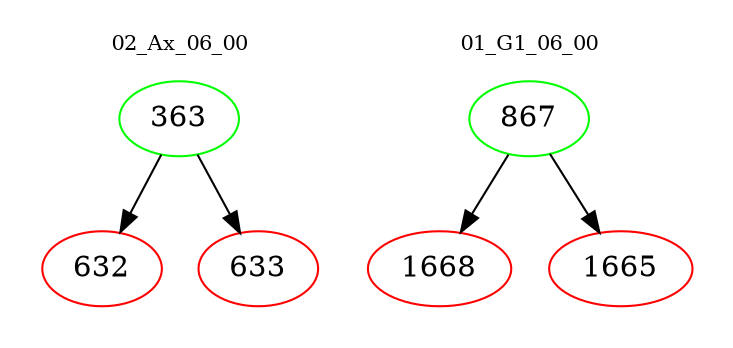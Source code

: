 digraph{
subgraph cluster_0 {
color = white
label = "02_Ax_06_00";
fontsize=10;
T0_363 [label="363", color="green"]
T0_363 -> T0_632 [color="black"]
T0_632 [label="632", color="red"]
T0_363 -> T0_633 [color="black"]
T0_633 [label="633", color="red"]
}
subgraph cluster_1 {
color = white
label = "01_G1_06_00";
fontsize=10;
T1_867 [label="867", color="green"]
T1_867 -> T1_1668 [color="black"]
T1_1668 [label="1668", color="red"]
T1_867 -> T1_1665 [color="black"]
T1_1665 [label="1665", color="red"]
}
}

